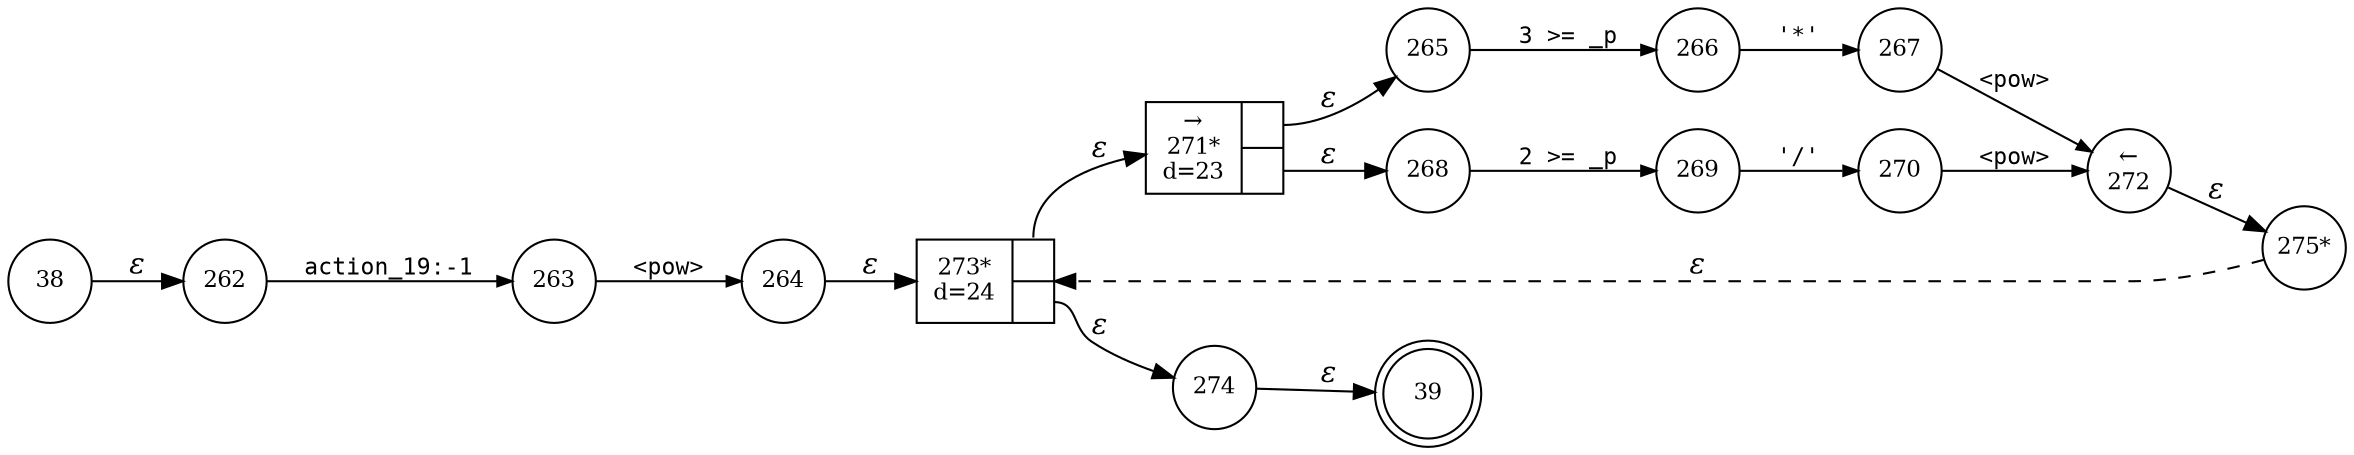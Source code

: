 digraph ATN {
rankdir=LR;
s39[fontsize=11, label="39", shape=doublecircle, fixedsize=true, width=.6];
s38[fontsize=11,label="38", shape=circle, fixedsize=true, width=.55, peripheries=1];
s262[fontsize=11,label="262", shape=circle, fixedsize=true, width=.55, peripheries=1];
s263[fontsize=11,label="263", shape=circle, fixedsize=true, width=.55, peripheries=1];
s264[fontsize=11,label="264", shape=circle, fixedsize=true, width=.55, peripheries=1];
s265[fontsize=11,label="265", shape=circle, fixedsize=true, width=.55, peripheries=1];
s266[fontsize=11,label="266", shape=circle, fixedsize=true, width=.55, peripheries=1];
s267[fontsize=11,label="267", shape=circle, fixedsize=true, width=.55, peripheries=1];
s268[fontsize=11,label="268", shape=circle, fixedsize=true, width=.55, peripheries=1];
s269[fontsize=11,label="269", shape=circle, fixedsize=true, width=.55, peripheries=1];
s270[fontsize=11,label="270", shape=circle, fixedsize=true, width=.55, peripheries=1];
s271[fontsize=11,label="{&rarr;\n271*\nd=23|{<p0>|<p1>}}", shape=record, fixedsize=false, peripheries=1];
s272[fontsize=11,label="&larr;\n272", shape=circle, fixedsize=true, width=.55, peripheries=1];
s273[fontsize=11,label="{273*\nd=24|{<p0>|<p1>}}", shape=record, fixedsize=false, peripheries=1];
s274[fontsize=11,label="274", shape=circle, fixedsize=true, width=.55, peripheries=1];
s275[fontsize=11,label="275*", shape=circle, fixedsize=true, width=.55, peripheries=1];
s38 -> s262 [fontname="Times-Italic", label="&epsilon;"];
s262 -> s263 [fontsize=11, fontname="Courier", arrowsize=.7, label = "action_19:-1", arrowhead = normal];
s263 -> s264 [fontsize=11, fontname="Courier", arrowsize=.7, label = "<pow>", arrowhead = normal];
s264 -> s273 [fontname="Times-Italic", label="&epsilon;"];
s273:p0 -> s271 [fontname="Times-Italic", label="&epsilon;"];
s273:p1 -> s274 [fontname="Times-Italic", label="&epsilon;"];
s271:p0 -> s265 [fontname="Times-Italic", label="&epsilon;"];
s271:p1 -> s268 [fontname="Times-Italic", label="&epsilon;"];
s274 -> s39 [fontname="Times-Italic", label="&epsilon;"];
s265 -> s266 [fontsize=11, fontname="Courier", arrowsize=.7, label = "3 >= _p", arrowhead = normal];
s268 -> s269 [fontsize=11, fontname="Courier", arrowsize=.7, label = "2 >= _p", arrowhead = normal];
s266 -> s267 [fontsize=11, fontname="Courier", arrowsize=.7, label = "'*'", arrowhead = normal];
s269 -> s270 [fontsize=11, fontname="Courier", arrowsize=.7, label = "'/'", arrowhead = normal];
s267 -> s272 [fontsize=11, fontname="Courier", arrowsize=.7, label = "<pow>", arrowhead = normal];
s270 -> s272 [fontsize=11, fontname="Courier", arrowsize=.7, label = "<pow>", arrowhead = normal];
s272 -> s275 [fontname="Times-Italic", label="&epsilon;"];
s275 -> s273 [fontname="Times-Italic", label="&epsilon;", style="dashed"];
}